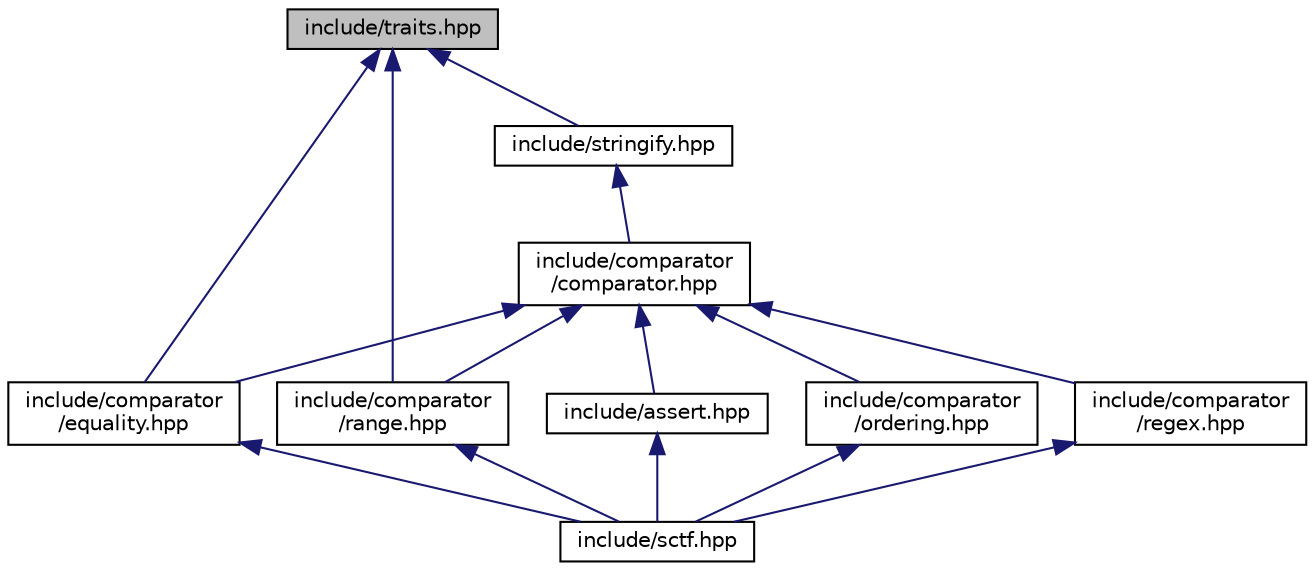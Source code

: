 digraph "include/traits.hpp"
{
  edge [fontname="Helvetica",fontsize="10",labelfontname="Helvetica",labelfontsize="10"];
  node [fontname="Helvetica",fontsize="10",shape=record];
  Node3 [label="include/traits.hpp",height=0.2,width=0.4,color="black", fillcolor="grey75", style="filled", fontcolor="black"];
  Node3 -> Node4 [dir="back",color="midnightblue",fontsize="10",style="solid",fontname="Helvetica"];
  Node4 [label="include/comparator\l/equality.hpp",height=0.2,width=0.4,color="black", fillcolor="white", style="filled",URL="$equality_8hpp.html"];
  Node4 -> Node5 [dir="back",color="midnightblue",fontsize="10",style="solid",fontname="Helvetica"];
  Node5 [label="include/sctf.hpp",height=0.2,width=0.4,color="black", fillcolor="white", style="filled",URL="$sctf_8hpp.html"];
  Node3 -> Node6 [dir="back",color="midnightblue",fontsize="10",style="solid",fontname="Helvetica"];
  Node6 [label="include/comparator\l/range.hpp",height=0.2,width=0.4,color="black", fillcolor="white", style="filled",URL="$range_8hpp_source.html"];
  Node6 -> Node5 [dir="back",color="midnightblue",fontsize="10",style="solid",fontname="Helvetica"];
  Node3 -> Node7 [dir="back",color="midnightblue",fontsize="10",style="solid",fontname="Helvetica"];
  Node7 [label="include/stringify.hpp",height=0.2,width=0.4,color="black", fillcolor="white", style="filled",URL="$stringify_8hpp.html"];
  Node7 -> Node8 [dir="back",color="midnightblue",fontsize="10",style="solid",fontname="Helvetica"];
  Node8 [label="include/comparator\l/comparator.hpp",height=0.2,width=0.4,color="black", fillcolor="white", style="filled",URL="$comparator_8hpp.html"];
  Node8 -> Node9 [dir="back",color="midnightblue",fontsize="10",style="solid",fontname="Helvetica"];
  Node9 [label="include/assert.hpp",height=0.2,width=0.4,color="black", fillcolor="white", style="filled",URL="$assert_8hpp.html"];
  Node9 -> Node5 [dir="back",color="midnightblue",fontsize="10",style="solid",fontname="Helvetica"];
  Node8 -> Node4 [dir="back",color="midnightblue",fontsize="10",style="solid",fontname="Helvetica"];
  Node8 -> Node10 [dir="back",color="midnightblue",fontsize="10",style="solid",fontname="Helvetica"];
  Node10 [label="include/comparator\l/ordering.hpp",height=0.2,width=0.4,color="black", fillcolor="white", style="filled",URL="$ordering_8hpp_source.html"];
  Node10 -> Node5 [dir="back",color="midnightblue",fontsize="10",style="solid",fontname="Helvetica"];
  Node8 -> Node6 [dir="back",color="midnightblue",fontsize="10",style="solid",fontname="Helvetica"];
  Node8 -> Node11 [dir="back",color="midnightblue",fontsize="10",style="solid",fontname="Helvetica"];
  Node11 [label="include/comparator\l/regex.hpp",height=0.2,width=0.4,color="black", fillcolor="white", style="filled",URL="$comparator_2regex_8hpp_source.html"];
  Node11 -> Node5 [dir="back",color="midnightblue",fontsize="10",style="solid",fontname="Helvetica"];
}
